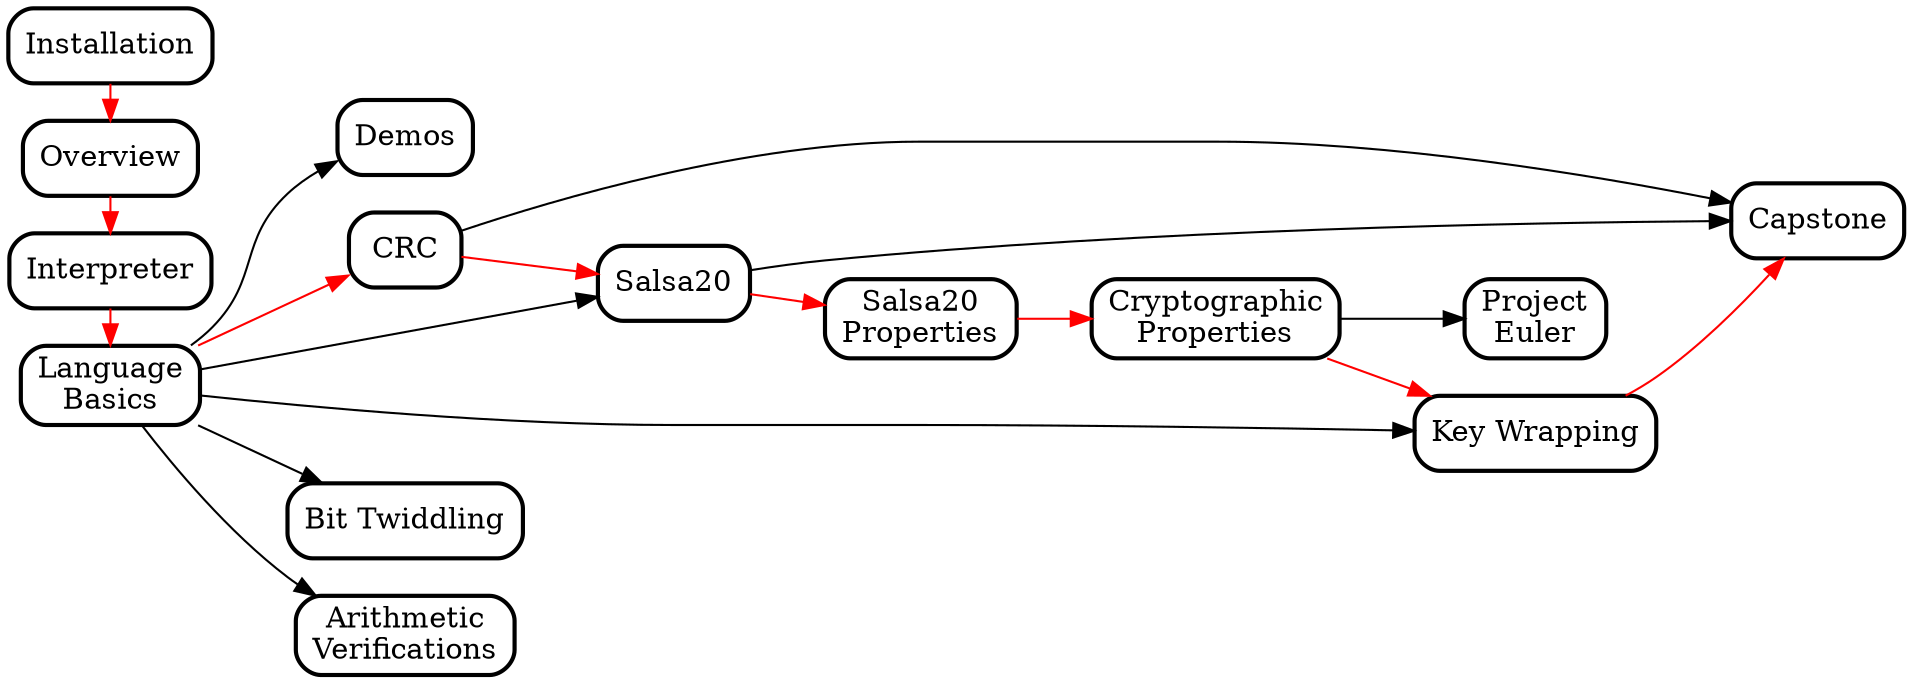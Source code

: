 digraph G {
  //splines = ortho;
  //concentrate = true;

  rankdir="LR";

  node [shape="box", style="rounded", penwidth = 2];
  edge [penwidth = 1];

  {
    rank = same;
    Installation;
    Overview;
    Interpreter;
    LanguageBasics;
//    Demos;
  }

  Installation [URL="https://github.com/weaversa/cryptol-course/blob/master/INSTALL.md"];
  Overview [URL="https://github.com/weaversa/cryptol-course/blob/master/labs/Overview/Overview.md"];
  Interpreter [URL="https://github.com/weaversa/cryptol-course/blob/master/labs/Interpreter/Interpreter.md"];
  LanguageBasics [URL="https://github.com/weaversa/cryptol-course/blob/master/labs/Language/Basics.md"];
  Demos [URL="https://github.com/weaversa/cryptol-course/blob/master/labs/Demos/Demos.md"];
  CRC [URL="https://github.com/weaversa/cryptol-course/blob/master/labs/CRC/CRC.md"];
  Salsa20 [URL="https://github.com/weaversa/cryptol-course/blob/master/labs/Salsa20/Salsa20.md"];
  Salsa20Properties [URL="https://github.com/weaversa/cryptol-course/blob/master/labs/Salsa20/Salsa20Props.md"];
  CryptographicProperties [URL="https://github.com/weaversa/cryptol-course/blob/master/labs/CryptoProofs/CryptoProofs.md"];
  KeyWrapping [URL="https://github.com/weaversa/cryptol-course/blob/master/labs/KeyWrapping/KeyWrapping.md"];
  Capstone [URL="https://github.com/weaversa/cryptol-course/blob/master/labs/LoremIpsum/LoremIpsum.md"];
  ProjectEuler [URL="https://github.com/weaversa/cryptol-course/blob/master/labs/ProjectEuler/ProjectEuler.md"];
  BitTwiddling [URL="https://github.com/weaversa/cryptol-course/blob/master/labs/saw/bittwiddling/bittwiddling.md"];
  ArithmeticVerifications [URL="https://github.com/weaversa/cryptol-course/blob/master/labs/saw/ArithmeticVerifications/ArithmeticVerifications.md"];

  // Fixing up node labels for ones that need a space
  LanguageBasics        [label="Language\nBasics"];
  Salsa20Properties       [label="Salsa20\nProperties"];
  CryptographicProperties [label="Cryptographic\nProperties"];
  KeyWrapping             [label="Key Wrapping"];
  ProjectEuler            [label="Project\nEuler"];
  BitTwiddling            [label="Bit Twiddling"];
  ArithmeticVerifications [label="Arithmetic\nVerifications"]

  // The Suggested Flow with Red Arrows
  edge [color=red];
  Installation -> Overview;
  Overview -> Interpreter;
  Interpreter -> LanguageBasics;
  LanguageBasics -> CRC;
  CRC -> Salsa20;
  Salsa20 -> Salsa20Properties;
  Salsa20Properties -> CryptographicProperties;
  CryptographicProperties -> KeyWrapping;
  KeyWrapping -> Capstone;

  // Logical Dependencies with Black Arrows
  edge [color=black];
  CryptographicProperties -> ProjectEuler;
  CRC -> Capstone;
  LanguageBasics -> Salsa20;
  LanguageBasics -> KeyWrapping;
  LanguageBasics -> Demos;
  Salsa20 -> Capstone;
  LanguageBasics -> BitTwiddling;
  LanguageBasics -> ArithmeticVerifications;

//  ArithmeticVerifications -> Demos;
//  Demos -> ArithmeticVerifications;

//  BitTwiddling -> Demos;
//  Demos -> BitTwiddling;
}


